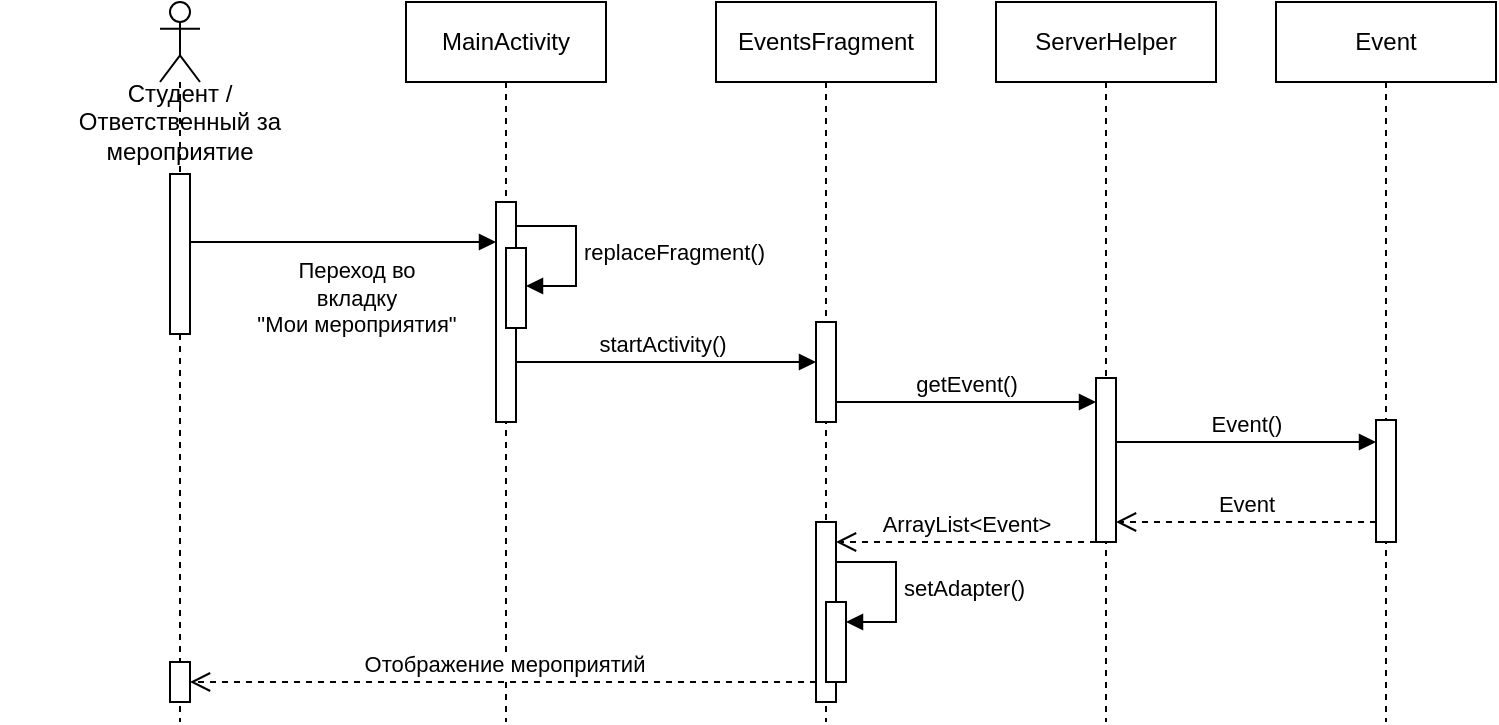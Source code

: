 <mxfile version="21.3.3" type="device" pages="3">
  <diagram id="w9VV9k05O4SM8uvDd46w" name="Страница 2">
    <mxGraphModel dx="1434" dy="783" grid="1" gridSize="10" guides="1" tooltips="1" connect="1" arrows="1" fold="1" page="1" pageScale="1" pageWidth="827" pageHeight="1169" math="0" shadow="0">
      <root>
        <mxCell id="0" />
        <mxCell id="1" parent="0" />
        <mxCell id="xIEZkkpjUl3CvWUzZ9zc-8" value="MainActivity" style="shape=umlLifeline;perimeter=lifelinePerimeter;whiteSpace=wrap;html=1;container=1;dropTarget=0;collapsible=0;recursiveResize=0;outlineConnect=0;portConstraint=eastwest;newEdgeStyle={&quot;edgeStyle&quot;:&quot;elbowEdgeStyle&quot;,&quot;elbow&quot;:&quot;vertical&quot;,&quot;curved&quot;:0,&quot;rounded&quot;:0};" vertex="1" parent="1">
          <mxGeometry x="205" width="100" height="360" as="geometry" />
        </mxCell>
        <mxCell id="xIEZkkpjUl3CvWUzZ9zc-13" value="" style="html=1;points=[];perimeter=orthogonalPerimeter;outlineConnect=0;targetShapes=umlLifeline;portConstraint=eastwest;newEdgeStyle={&quot;edgeStyle&quot;:&quot;elbowEdgeStyle&quot;,&quot;elbow&quot;:&quot;vertical&quot;,&quot;curved&quot;:0,&quot;rounded&quot;:0};" vertex="1" parent="xIEZkkpjUl3CvWUzZ9zc-8">
          <mxGeometry x="45" y="100" width="10" height="110" as="geometry" />
        </mxCell>
        <mxCell id="xIEZkkpjUl3CvWUzZ9zc-18" value="" style="html=1;points=[];perimeter=orthogonalPerimeter;outlineConnect=0;targetShapes=umlLifeline;portConstraint=eastwest;newEdgeStyle={&quot;edgeStyle&quot;:&quot;elbowEdgeStyle&quot;,&quot;elbow&quot;:&quot;vertical&quot;,&quot;curved&quot;:0,&quot;rounded&quot;:0};" vertex="1" parent="xIEZkkpjUl3CvWUzZ9zc-8">
          <mxGeometry x="50" y="123" width="10" height="40" as="geometry" />
        </mxCell>
        <mxCell id="xIEZkkpjUl3CvWUzZ9zc-19" value="replaceFragment()" style="html=1;align=left;spacingLeft=2;endArrow=block;rounded=0;edgeStyle=orthogonalEdgeStyle;curved=0;rounded=0;" edge="1" parent="xIEZkkpjUl3CvWUzZ9zc-8">
          <mxGeometry relative="1" as="geometry">
            <mxPoint x="55" y="112" as="sourcePoint" />
            <Array as="points">
              <mxPoint x="85" y="142" />
            </Array>
            <mxPoint x="60" y="142" as="targetPoint" />
          </mxGeometry>
        </mxCell>
        <mxCell id="xIEZkkpjUl3CvWUzZ9zc-9" value="" style="shape=umlLifeline;perimeter=lifelinePerimeter;whiteSpace=wrap;html=1;container=1;dropTarget=0;collapsible=0;recursiveResize=0;outlineConnect=0;portConstraint=eastwest;newEdgeStyle={&quot;edgeStyle&quot;:&quot;elbowEdgeStyle&quot;,&quot;elbow&quot;:&quot;vertical&quot;,&quot;curved&quot;:0,&quot;rounded&quot;:0};participant=umlActor;" vertex="1" parent="1">
          <mxGeometry x="82" width="20" height="360" as="geometry" />
        </mxCell>
        <mxCell id="xIEZkkpjUl3CvWUzZ9zc-10" value="" style="html=1;points=[];perimeter=orthogonalPerimeter;outlineConnect=0;targetShapes=umlLifeline;portConstraint=eastwest;newEdgeStyle={&quot;edgeStyle&quot;:&quot;elbowEdgeStyle&quot;,&quot;elbow&quot;:&quot;vertical&quot;,&quot;curved&quot;:0,&quot;rounded&quot;:0};" vertex="1" parent="xIEZkkpjUl3CvWUzZ9zc-9">
          <mxGeometry x="5" y="86" width="10" height="80" as="geometry" />
        </mxCell>
        <mxCell id="xIEZkkpjUl3CvWUzZ9zc-11" value="Студент /&lt;br&gt;Ответственный за мероприятие" style="text;html=1;strokeColor=none;fillColor=none;align=center;verticalAlign=middle;whiteSpace=wrap;rounded=0;" vertex="1" parent="1">
          <mxGeometry x="2" y="50" width="180" height="20" as="geometry" />
        </mxCell>
        <mxCell id="xIEZkkpjUl3CvWUzZ9zc-12" value="Переход во&lt;br&gt;вкладку&lt;br&gt;&quot;Мои мероприятия&quot;" style="html=1;verticalAlign=bottom;endArrow=block;edgeStyle=elbowEdgeStyle;elbow=vertical;curved=0;rounded=0;" edge="1" parent="1" source="xIEZkkpjUl3CvWUzZ9zc-10" target="xIEZkkpjUl3CvWUzZ9zc-13">
          <mxGeometry x="0.085" y="-50" width="80" relative="1" as="geometry">
            <mxPoint x="100" y="120" as="sourcePoint" />
            <mxPoint x="190" y="120" as="targetPoint" />
            <Array as="points">
              <mxPoint x="100" y="120" />
            </Array>
            <mxPoint as="offset" />
          </mxGeometry>
        </mxCell>
        <mxCell id="xIEZkkpjUl3CvWUzZ9zc-14" value="EventsFragment" style="shape=umlLifeline;perimeter=lifelinePerimeter;whiteSpace=wrap;html=1;container=1;dropTarget=0;collapsible=0;recursiveResize=0;outlineConnect=0;portConstraint=eastwest;newEdgeStyle={&quot;edgeStyle&quot;:&quot;elbowEdgeStyle&quot;,&quot;elbow&quot;:&quot;vertical&quot;,&quot;curved&quot;:0,&quot;rounded&quot;:0};" vertex="1" parent="1">
          <mxGeometry x="360" width="110" height="360" as="geometry" />
        </mxCell>
        <mxCell id="xIEZkkpjUl3CvWUzZ9zc-15" value="" style="html=1;points=[];perimeter=orthogonalPerimeter;outlineConnect=0;targetShapes=umlLifeline;portConstraint=eastwest;newEdgeStyle={&quot;edgeStyle&quot;:&quot;elbowEdgeStyle&quot;,&quot;elbow&quot;:&quot;vertical&quot;,&quot;curved&quot;:0,&quot;rounded&quot;:0};" vertex="1" parent="xIEZkkpjUl3CvWUzZ9zc-14">
          <mxGeometry x="50" y="160" width="10" height="50" as="geometry" />
        </mxCell>
        <mxCell id="xIEZkkpjUl3CvWUzZ9zc-27" value="" style="html=1;points=[];perimeter=orthogonalPerimeter;outlineConnect=0;targetShapes=umlLifeline;portConstraint=eastwest;newEdgeStyle={&quot;edgeStyle&quot;:&quot;elbowEdgeStyle&quot;,&quot;elbow&quot;:&quot;vertical&quot;,&quot;curved&quot;:0,&quot;rounded&quot;:0};" vertex="1" parent="xIEZkkpjUl3CvWUzZ9zc-14">
          <mxGeometry x="50" y="260" width="10" height="90" as="geometry" />
        </mxCell>
        <mxCell id="xIEZkkpjUl3CvWUzZ9zc-28" value="" style="html=1;points=[];perimeter=orthogonalPerimeter;outlineConnect=0;targetShapes=umlLifeline;portConstraint=eastwest;newEdgeStyle={&quot;edgeStyle&quot;:&quot;elbowEdgeStyle&quot;,&quot;elbow&quot;:&quot;vertical&quot;,&quot;curved&quot;:0,&quot;rounded&quot;:0};" vertex="1" parent="xIEZkkpjUl3CvWUzZ9zc-14">
          <mxGeometry x="55" y="300" width="10" height="40" as="geometry" />
        </mxCell>
        <mxCell id="xIEZkkpjUl3CvWUzZ9zc-29" value="setAdapter()" style="html=1;align=left;spacingLeft=2;endArrow=block;rounded=0;edgeStyle=orthogonalEdgeStyle;curved=0;rounded=0;" edge="1" target="xIEZkkpjUl3CvWUzZ9zc-28" parent="xIEZkkpjUl3CvWUzZ9zc-14">
          <mxGeometry relative="1" as="geometry">
            <mxPoint x="60" y="280" as="sourcePoint" />
            <Array as="points">
              <mxPoint x="90" y="310" />
            </Array>
          </mxGeometry>
        </mxCell>
        <mxCell id="xIEZkkpjUl3CvWUzZ9zc-17" value="startActivity()" style="html=1;verticalAlign=bottom;endArrow=block;edgeStyle=elbowEdgeStyle;elbow=vertical;curved=0;rounded=0;" edge="1" parent="1" source="xIEZkkpjUl3CvWUzZ9zc-13" target="xIEZkkpjUl3CvWUzZ9zc-15">
          <mxGeometry x="-0.035" width="80" relative="1" as="geometry">
            <mxPoint x="260" y="130" as="sourcePoint" />
            <mxPoint x="400" y="130" as="targetPoint" />
            <Array as="points">
              <mxPoint x="360" y="180" />
              <mxPoint x="350" y="200" />
            </Array>
            <mxPoint as="offset" />
          </mxGeometry>
        </mxCell>
        <mxCell id="xIEZkkpjUl3CvWUzZ9zc-20" value="ServerHelper" style="shape=umlLifeline;perimeter=lifelinePerimeter;whiteSpace=wrap;html=1;container=1;dropTarget=0;collapsible=0;recursiveResize=0;outlineConnect=0;portConstraint=eastwest;newEdgeStyle={&quot;edgeStyle&quot;:&quot;elbowEdgeStyle&quot;,&quot;elbow&quot;:&quot;vertical&quot;,&quot;curved&quot;:0,&quot;rounded&quot;:0};" vertex="1" parent="1">
          <mxGeometry x="500" width="110" height="360" as="geometry" />
        </mxCell>
        <mxCell id="xIEZkkpjUl3CvWUzZ9zc-21" value="" style="html=1;points=[];perimeter=orthogonalPerimeter;outlineConnect=0;targetShapes=umlLifeline;portConstraint=eastwest;newEdgeStyle={&quot;edgeStyle&quot;:&quot;elbowEdgeStyle&quot;,&quot;elbow&quot;:&quot;vertical&quot;,&quot;curved&quot;:0,&quot;rounded&quot;:0};" vertex="1" parent="xIEZkkpjUl3CvWUzZ9zc-20">
          <mxGeometry x="50" y="188" width="10" height="82" as="geometry" />
        </mxCell>
        <mxCell id="xIEZkkpjUl3CvWUzZ9zc-22" value="getEvent()" style="html=1;verticalAlign=bottom;endArrow=block;edgeStyle=elbowEdgeStyle;elbow=vertical;curved=0;rounded=0;" edge="1" parent="1">
          <mxGeometry width="80" relative="1" as="geometry">
            <mxPoint x="420" y="200" as="sourcePoint" />
            <mxPoint x="550" y="200" as="targetPoint" />
            <mxPoint as="offset" />
          </mxGeometry>
        </mxCell>
        <mxCell id="xIEZkkpjUl3CvWUzZ9zc-23" value="Event" style="shape=umlLifeline;perimeter=lifelinePerimeter;whiteSpace=wrap;html=1;container=1;dropTarget=0;collapsible=0;recursiveResize=0;outlineConnect=0;portConstraint=eastwest;newEdgeStyle={&quot;edgeStyle&quot;:&quot;elbowEdgeStyle&quot;,&quot;elbow&quot;:&quot;vertical&quot;,&quot;curved&quot;:0,&quot;rounded&quot;:0};" vertex="1" parent="1">
          <mxGeometry x="640" width="110" height="360" as="geometry" />
        </mxCell>
        <mxCell id="xIEZkkpjUl3CvWUzZ9zc-24" value="" style="html=1;points=[];perimeter=orthogonalPerimeter;outlineConnect=0;targetShapes=umlLifeline;portConstraint=eastwest;newEdgeStyle={&quot;edgeStyle&quot;:&quot;elbowEdgeStyle&quot;,&quot;elbow&quot;:&quot;vertical&quot;,&quot;curved&quot;:0,&quot;rounded&quot;:0};" vertex="1" parent="xIEZkkpjUl3CvWUzZ9zc-23">
          <mxGeometry x="50" y="209" width="10" height="61" as="geometry" />
        </mxCell>
        <mxCell id="xIEZkkpjUl3CvWUzZ9zc-25" value="Event()" style="html=1;verticalAlign=bottom;endArrow=block;edgeStyle=elbowEdgeStyle;elbow=vertical;curved=0;rounded=0;" edge="1" parent="1">
          <mxGeometry width="80" relative="1" as="geometry">
            <mxPoint x="560" y="220" as="sourcePoint" />
            <mxPoint x="690" y="220" as="targetPoint" />
          </mxGeometry>
        </mxCell>
        <mxCell id="xIEZkkpjUl3CvWUzZ9zc-26" value="Event" style="html=1;verticalAlign=bottom;endArrow=open;dashed=1;endSize=8;edgeStyle=elbowEdgeStyle;elbow=vertical;curved=0;rounded=0;" edge="1" parent="1">
          <mxGeometry relative="1" as="geometry">
            <mxPoint x="690" y="260" as="sourcePoint" />
            <mxPoint x="560" y="260" as="targetPoint" />
          </mxGeometry>
        </mxCell>
        <mxCell id="xIEZkkpjUl3CvWUzZ9zc-30" value="ArrayList&amp;lt;Event&amp;gt;" style="html=1;verticalAlign=bottom;endArrow=open;dashed=1;endSize=8;edgeStyle=elbowEdgeStyle;elbow=vertical;curved=0;rounded=0;" edge="1" parent="1" target="xIEZkkpjUl3CvWUzZ9zc-27">
          <mxGeometry relative="1" as="geometry">
            <mxPoint x="550" y="270" as="sourcePoint" />
            <mxPoint x="470" y="270" as="targetPoint" />
          </mxGeometry>
        </mxCell>
        <mxCell id="xIEZkkpjUl3CvWUzZ9zc-31" value="Отображение мероприятий" style="html=1;verticalAlign=bottom;endArrow=open;dashed=1;endSize=8;edgeStyle=elbowEdgeStyle;elbow=vertical;curved=0;rounded=0;" edge="1" parent="1" target="FKl47vXZ6xmg-5Cv92Uh-1">
          <mxGeometry relative="1" as="geometry">
            <mxPoint x="410" y="340" as="sourcePoint" />
            <mxPoint x="330" y="340" as="targetPoint" />
          </mxGeometry>
        </mxCell>
        <mxCell id="FKl47vXZ6xmg-5Cv92Uh-1" value="" style="html=1;points=[];perimeter=orthogonalPerimeter;outlineConnect=0;targetShapes=umlLifeline;portConstraint=eastwest;newEdgeStyle={&quot;edgeStyle&quot;:&quot;elbowEdgeStyle&quot;,&quot;elbow&quot;:&quot;vertical&quot;,&quot;curved&quot;:0,&quot;rounded&quot;:0};" vertex="1" parent="1">
          <mxGeometry x="87" y="330" width="10" height="20" as="geometry" />
        </mxCell>
      </root>
    </mxGraphModel>
  </diagram>
  <diagram id="AFsiovVuGtCbUPmL0gBQ" name="Страница 3">
    <mxGraphModel dx="1195" dy="653" grid="1" gridSize="10" guides="1" tooltips="1" connect="1" arrows="1" fold="1" page="1" pageScale="1" pageWidth="827" pageHeight="1169" math="0" shadow="0">
      <root>
        <mxCell id="0" />
        <mxCell id="1" parent="0" />
        <mxCell id="iKVXUZ8S4XAQ7XiQrZDc-2" value="Выбор мероприятия" style="html=1;verticalAlign=bottom;endArrow=block;edgeStyle=elbowEdgeStyle;elbow=vertical;curved=0;rounded=0;" edge="1" parent="1" target="QW6PN2CW0WBKj5Q1I79f-2">
          <mxGeometry width="80" relative="1" as="geometry">
            <mxPoint x="100" y="120" as="sourcePoint" />
            <mxPoint x="182" y="120" as="targetPoint" />
            <Array as="points">
              <mxPoint x="90" y="120" />
            </Array>
          </mxGeometry>
        </mxCell>
        <mxCell id="QW6PN2CW0WBKj5Q1I79f-1" value="EventsFragment" style="shape=umlLifeline;perimeter=lifelinePerimeter;whiteSpace=wrap;html=1;container=1;dropTarget=0;collapsible=0;recursiveResize=0;outlineConnect=0;portConstraint=eastwest;newEdgeStyle={&quot;edgeStyle&quot;:&quot;elbowEdgeStyle&quot;,&quot;elbow&quot;:&quot;vertical&quot;,&quot;curved&quot;:0,&quot;rounded&quot;:0};" vertex="1" parent="1">
          <mxGeometry x="205" width="100" height="440" as="geometry" />
        </mxCell>
        <mxCell id="QW6PN2CW0WBKj5Q1I79f-2" value="" style="html=1;points=[];perimeter=orthogonalPerimeter;outlineConnect=0;targetShapes=umlLifeline;portConstraint=eastwest;newEdgeStyle={&quot;edgeStyle&quot;:&quot;elbowEdgeStyle&quot;,&quot;elbow&quot;:&quot;vertical&quot;,&quot;curved&quot;:0,&quot;rounded&quot;:0};" vertex="1" parent="QW6PN2CW0WBKj5Q1I79f-1">
          <mxGeometry x="45" y="100" width="10" height="50" as="geometry" />
        </mxCell>
        <mxCell id="QW6PN2CW0WBKj5Q1I79f-5" value="" style="shape=umlLifeline;perimeter=lifelinePerimeter;whiteSpace=wrap;html=1;container=1;dropTarget=0;collapsible=0;recursiveResize=0;outlineConnect=0;portConstraint=eastwest;newEdgeStyle={&quot;edgeStyle&quot;:&quot;elbowEdgeStyle&quot;,&quot;elbow&quot;:&quot;vertical&quot;,&quot;curved&quot;:0,&quot;rounded&quot;:0};participant=umlActor;" vertex="1" parent="1">
          <mxGeometry x="82" width="20" height="440" as="geometry" />
        </mxCell>
        <mxCell id="QW6PN2CW0WBKj5Q1I79f-6" value="" style="html=1;points=[];perimeter=orthogonalPerimeter;outlineConnect=0;targetShapes=umlLifeline;portConstraint=eastwest;newEdgeStyle={&quot;edgeStyle&quot;:&quot;elbowEdgeStyle&quot;,&quot;elbow&quot;:&quot;vertical&quot;,&quot;curved&quot;:0,&quot;rounded&quot;:0};" vertex="1" parent="QW6PN2CW0WBKj5Q1I79f-5">
          <mxGeometry x="5" y="86" width="10" height="80" as="geometry" />
        </mxCell>
        <mxCell id="QW6PN2CW0WBKj5Q1I79f-7" value="Студент" style="text;html=1;strokeColor=none;fillColor=none;align=center;verticalAlign=middle;whiteSpace=wrap;rounded=0;" vertex="1" parent="1">
          <mxGeometry x="2" y="50" width="180" height="20" as="geometry" />
        </mxCell>
        <mxCell id="QW6PN2CW0WBKj5Q1I79f-8" value="EventActivity" style="shape=umlLifeline;perimeter=lifelinePerimeter;whiteSpace=wrap;html=1;container=1;dropTarget=0;collapsible=0;recursiveResize=0;outlineConnect=0;portConstraint=eastwest;newEdgeStyle={&quot;edgeStyle&quot;:&quot;elbowEdgeStyle&quot;,&quot;elbow&quot;:&quot;vertical&quot;,&quot;curved&quot;:0,&quot;rounded&quot;:0};" vertex="1" parent="1">
          <mxGeometry x="360" width="110" height="440" as="geometry" />
        </mxCell>
        <mxCell id="QW6PN2CW0WBKj5Q1I79f-9" value="" style="html=1;points=[];perimeter=orthogonalPerimeter;outlineConnect=0;targetShapes=umlLifeline;portConstraint=eastwest;newEdgeStyle={&quot;edgeStyle&quot;:&quot;elbowEdgeStyle&quot;,&quot;elbow&quot;:&quot;vertical&quot;,&quot;curved&quot;:0,&quot;rounded&quot;:0};" vertex="1" parent="QW6PN2CW0WBKj5Q1I79f-8">
          <mxGeometry x="50" y="120" width="10" height="50" as="geometry" />
        </mxCell>
        <mxCell id="5vUXlVllRLdKYAuAef-E-2" value="" style="html=1;points=[];perimeter=orthogonalPerimeter;outlineConnect=0;targetShapes=umlLifeline;portConstraint=eastwest;newEdgeStyle={&quot;edgeStyle&quot;:&quot;elbowEdgeStyle&quot;,&quot;elbow&quot;:&quot;vertical&quot;,&quot;curved&quot;:0,&quot;rounded&quot;:0};" vertex="1" parent="QW6PN2CW0WBKj5Q1I79f-8">
          <mxGeometry x="50" y="330" width="10" height="70" as="geometry" />
        </mxCell>
        <mxCell id="QW6PN2CW0WBKj5Q1I79f-13" value="ServerHelper" style="shape=umlLifeline;perimeter=lifelinePerimeter;whiteSpace=wrap;html=1;container=1;dropTarget=0;collapsible=0;recursiveResize=0;outlineConnect=0;portConstraint=eastwest;newEdgeStyle={&quot;edgeStyle&quot;:&quot;elbowEdgeStyle&quot;,&quot;elbow&quot;:&quot;vertical&quot;,&quot;curved&quot;:0,&quot;rounded&quot;:0};" vertex="1" parent="1">
          <mxGeometry x="500" width="110" height="440" as="geometry" />
        </mxCell>
        <mxCell id="QW6PN2CW0WBKj5Q1I79f-14" value="" style="html=1;points=[];perimeter=orthogonalPerimeter;outlineConnect=0;targetShapes=umlLifeline;portConstraint=eastwest;newEdgeStyle={&quot;edgeStyle&quot;:&quot;elbowEdgeStyle&quot;,&quot;elbow&quot;:&quot;vertical&quot;,&quot;curved&quot;:0,&quot;rounded&quot;:0};" vertex="1" parent="QW6PN2CW0WBKj5Q1I79f-13">
          <mxGeometry x="50" y="143" width="10" height="37" as="geometry" />
        </mxCell>
        <mxCell id="fNEhSS18g99auR-ih_F9-2" value="" style="html=1;points=[];perimeter=orthogonalPerimeter;outlineConnect=0;targetShapes=umlLifeline;portConstraint=eastwest;newEdgeStyle={&quot;edgeStyle&quot;:&quot;elbowEdgeStyle&quot;,&quot;elbow&quot;:&quot;vertical&quot;,&quot;curved&quot;:0,&quot;rounded&quot;:0};" vertex="1" parent="QW6PN2CW0WBKj5Q1I79f-13">
          <mxGeometry x="50" y="200" width="10" height="37" as="geometry" />
        </mxCell>
        <mxCell id="QW6PN2CW0WBKj5Q1I79f-15" value="MyEvent" style="shape=umlLifeline;perimeter=lifelinePerimeter;whiteSpace=wrap;html=1;container=1;dropTarget=0;collapsible=0;recursiveResize=0;outlineConnect=0;portConstraint=eastwest;newEdgeStyle={&quot;edgeStyle&quot;:&quot;elbowEdgeStyle&quot;,&quot;elbow&quot;:&quot;vertical&quot;,&quot;curved&quot;:0,&quot;rounded&quot;:0};" vertex="1" parent="1">
          <mxGeometry x="640" width="110" height="440" as="geometry" />
        </mxCell>
        <mxCell id="QW6PN2CW0WBKj5Q1I79f-16" value="" style="html=1;points=[];perimeter=orthogonalPerimeter;outlineConnect=0;targetShapes=umlLifeline;portConstraint=eastwest;newEdgeStyle={&quot;edgeStyle&quot;:&quot;elbowEdgeStyle&quot;,&quot;elbow&quot;:&quot;vertical&quot;,&quot;curved&quot;:0,&quot;rounded&quot;:0};" vertex="1" parent="QW6PN2CW0WBKj5Q1I79f-15">
          <mxGeometry x="50" y="162" width="10" height="61" as="geometry" />
        </mxCell>
        <mxCell id="NcYGzKrfO2AgDN8FQ53x-1" value="startActivity()" style="html=1;verticalAlign=bottom;endArrow=block;edgeStyle=elbowEdgeStyle;elbow=vertical;curved=0;rounded=0;" edge="1" parent="1">
          <mxGeometry width="80" relative="1" as="geometry">
            <mxPoint x="270" y="140" as="sourcePoint" />
            <mxPoint x="410" y="140" as="targetPoint" />
            <Array as="points">
              <mxPoint x="260" y="140" />
            </Array>
          </mxGeometry>
        </mxCell>
        <mxCell id="NcYGzKrfO2AgDN8FQ53x-2" value="getEvent()" style="html=1;verticalAlign=bottom;endArrow=block;edgeStyle=elbowEdgeStyle;elbow=vertical;curved=0;rounded=0;" edge="1" parent="1" target="QW6PN2CW0WBKj5Q1I79f-14">
          <mxGeometry width="80" relative="1" as="geometry">
            <mxPoint x="420" y="150" as="sourcePoint" />
            <mxPoint x="500" y="150" as="targetPoint" />
          </mxGeometry>
        </mxCell>
        <mxCell id="OFt4im7wb_RddsKpzsbT-1" value="Event()" style="html=1;verticalAlign=bottom;endArrow=block;edgeStyle=elbowEdgeStyle;elbow=vertical;curved=0;rounded=0;" edge="1" parent="1">
          <mxGeometry width="80" relative="1" as="geometry">
            <mxPoint x="560" y="170" as="sourcePoint" />
            <mxPoint x="690" y="170" as="targetPoint" />
          </mxGeometry>
        </mxCell>
        <mxCell id="fNEhSS18g99auR-ih_F9-1" value="Event" style="html=1;verticalAlign=bottom;endArrow=open;dashed=1;endSize=8;edgeStyle=elbowEdgeStyle;elbow=vertical;curved=0;rounded=0;" edge="1" parent="1">
          <mxGeometry relative="1" as="geometry">
            <mxPoint x="690" y="210" as="sourcePoint" />
            <mxPoint x="560" y="210" as="targetPoint" />
          </mxGeometry>
        </mxCell>
        <mxCell id="54kWFatct33kXLKdkpYe-2" value="ArrayList&amp;lt;Event&amp;gt;" style="html=1;verticalAlign=bottom;endArrow=open;dashed=1;endSize=8;edgeStyle=elbowEdgeStyle;elbow=vertical;curved=0;rounded=0;" edge="1" parent="1">
          <mxGeometry relative="1" as="geometry">
            <mxPoint x="550" y="225" as="sourcePoint" />
            <mxPoint x="420" y="225" as="targetPoint" />
          </mxGeometry>
        </mxCell>
        <mxCell id="enMk9DWVJbo2UcqCdfSC-1" value="" style="html=1;points=[];perimeter=orthogonalPerimeter;outlineConnect=0;targetShapes=umlLifeline;portConstraint=eastwest;newEdgeStyle={&quot;edgeStyle&quot;:&quot;elbowEdgeStyle&quot;,&quot;elbow&quot;:&quot;vertical&quot;,&quot;curved&quot;:0,&quot;rounded&quot;:0};" vertex="1" parent="1">
          <mxGeometry x="410" y="218" width="10" height="92" as="geometry" />
        </mxCell>
        <mxCell id="54kWFatct33kXLKdkpYe-1" value="setContent()" style="html=1;align=left;spacingLeft=2;endArrow=block;rounded=0;edgeStyle=orthogonalEdgeStyle;curved=0;rounded=0;" edge="1" parent="1">
          <mxGeometry relative="1" as="geometry">
            <mxPoint x="420" y="235" as="sourcePoint" />
            <Array as="points">
              <mxPoint x="450" y="265" />
            </Array>
            <mxPoint x="425" y="265" as="targetPoint" />
          </mxGeometry>
        </mxCell>
        <mxCell id="K6LuzZzcL8EKveH3kgP3-1" value="" style="html=1;points=[];perimeter=orthogonalPerimeter;outlineConnect=0;targetShapes=umlLifeline;portConstraint=eastwest;newEdgeStyle={&quot;edgeStyle&quot;:&quot;elbowEdgeStyle&quot;,&quot;elbow&quot;:&quot;vertical&quot;,&quot;curved&quot;:0,&quot;rounded&quot;:0};" vertex="1" parent="1">
          <mxGeometry x="415" y="256" width="10" height="40" as="geometry" />
        </mxCell>
        <mxCell id="pD9J0dZ4VmjLgeRvpIna-1" value="Отображение информации о мероприятии" style="html=1;verticalAlign=bottom;endArrow=open;dashed=1;endSize=8;edgeStyle=elbowEdgeStyle;elbow=vertical;curved=0;rounded=0;" edge="1" parent="1">
          <mxGeometry relative="1" as="geometry">
            <mxPoint x="410" y="302" as="sourcePoint" />
            <mxPoint x="97" y="302" as="targetPoint" />
          </mxGeometry>
        </mxCell>
        <mxCell id="jkCCO_yDyvuDiSNhlYV5-1" value="" style="html=1;points=[];perimeter=orthogonalPerimeter;outlineConnect=0;targetShapes=umlLifeline;portConstraint=eastwest;newEdgeStyle={&quot;edgeStyle&quot;:&quot;elbowEdgeStyle&quot;,&quot;elbow&quot;:&quot;vertical&quot;,&quot;curved&quot;:0,&quot;rounded&quot;:0};" vertex="1" parent="1">
          <mxGeometry x="87" y="295" width="10" height="45" as="geometry" />
        </mxCell>
        <mxCell id="5vUXlVllRLdKYAuAef-E-1" value="Регистрация на мероприятие" style="html=1;verticalAlign=bottom;endArrow=block;edgeStyle=elbowEdgeStyle;elbow=vertical;curved=0;rounded=0;" edge="1" parent="1" target="5vUXlVllRLdKYAuAef-E-2">
          <mxGeometry width="80" relative="1" as="geometry">
            <mxPoint x="107" y="339.17" as="sourcePoint" />
            <mxPoint x="257" y="339.17" as="targetPoint" />
            <Array as="points">
              <mxPoint x="97" y="339.17" />
            </Array>
          </mxGeometry>
        </mxCell>
        <mxCell id="5vUXlVllRLdKYAuAef-E-3" value="regForEvent()" style="html=1;verticalAlign=bottom;endArrow=block;edgeStyle=elbowEdgeStyle;elbow=vertical;curved=0;rounded=0;" edge="1" parent="1">
          <mxGeometry width="80" relative="1" as="geometry">
            <mxPoint x="420" y="350" as="sourcePoint" />
            <mxPoint x="550" y="350" as="targetPoint" />
          </mxGeometry>
        </mxCell>
        <mxCell id="5vUXlVllRLdKYAuAef-E-4" value="" style="html=1;points=[];perimeter=orthogonalPerimeter;outlineConnect=0;targetShapes=umlLifeline;portConstraint=eastwest;newEdgeStyle={&quot;edgeStyle&quot;:&quot;elbowEdgeStyle&quot;,&quot;elbow&quot;:&quot;vertical&quot;,&quot;curved&quot;:0,&quot;rounded&quot;:0};" vertex="1" parent="1">
          <mxGeometry x="550" y="343" width="10" height="37" as="geometry" />
        </mxCell>
        <mxCell id="5vUXlVllRLdKYAuAef-E-5" value="return()" style="html=1;verticalAlign=bottom;endArrow=open;dashed=1;endSize=8;edgeStyle=elbowEdgeStyle;elbow=vertical;curved=0;rounded=0;" edge="1" parent="1">
          <mxGeometry relative="1" as="geometry">
            <mxPoint x="550" y="380" as="sourcePoint" />
            <mxPoint x="420" y="380" as="targetPoint" />
          </mxGeometry>
        </mxCell>
        <mxCell id="5vUXlVllRLdKYAuAef-E-6" value="Отображение информации о статусе регистрации" style="html=1;verticalAlign=bottom;endArrow=open;dashed=1;endSize=8;edgeStyle=elbowEdgeStyle;elbow=vertical;curved=0;rounded=0;" edge="1" parent="1" target="5vUXlVllRLdKYAuAef-E-7">
          <mxGeometry relative="1" as="geometry">
            <mxPoint x="410" y="390" as="sourcePoint" />
            <mxPoint x="85" y="390" as="targetPoint" />
          </mxGeometry>
        </mxCell>
        <mxCell id="5vUXlVllRLdKYAuAef-E-7" value="" style="html=1;points=[];perimeter=orthogonalPerimeter;outlineConnect=0;targetShapes=umlLifeline;portConstraint=eastwest;newEdgeStyle={&quot;edgeStyle&quot;:&quot;elbowEdgeStyle&quot;,&quot;elbow&quot;:&quot;vertical&quot;,&quot;curved&quot;:0,&quot;rounded&quot;:0};" vertex="1" parent="1">
          <mxGeometry x="87" y="380" width="10" height="20" as="geometry" />
        </mxCell>
      </root>
    </mxGraphModel>
  </diagram>
  <diagram id="v6z_jMGeWlXktp2aCTPx" name="Страница 4">
    <mxGraphModel dx="1434" dy="783" grid="1" gridSize="10" guides="1" tooltips="1" connect="1" arrows="1" fold="1" page="1" pageScale="1" pageWidth="827" pageHeight="1169" math="0" shadow="0">
      <root>
        <mxCell id="0" />
        <mxCell id="1" parent="0" />
        <mxCell id="B-NQiHE6YNW6qW6BM8sB-52" value="checkUser()" style="html=1;verticalAlign=bottom;endArrow=block;edgeStyle=elbowEdgeStyle;elbow=vertical;curved=0;rounded=0;" edge="1" parent="1">
          <mxGeometry width="80" relative="1" as="geometry">
            <mxPoint x="242" y="250" as="sourcePoint" />
            <mxPoint x="535" y="250" as="targetPoint" />
          </mxGeometry>
        </mxCell>
        <mxCell id="B-NQiHE6YNW6qW6BM8sB-37" value="Выбор мероприятия" style="html=1;verticalAlign=bottom;endArrow=block;edgeStyle=elbowEdgeStyle;elbow=vertical;curved=0;rounded=0;" edge="1" parent="1" target="B-NQiHE6YNW6qW6BM8sB-39">
          <mxGeometry width="80" relative="1" as="geometry">
            <mxPoint x="82" y="140" as="sourcePoint" />
            <mxPoint x="164" y="140" as="targetPoint" />
            <Array as="points">
              <mxPoint x="72" y="140" />
            </Array>
          </mxGeometry>
        </mxCell>
        <mxCell id="B-NQiHE6YNW6qW6BM8sB-38" value="ScannerActivity&amp;nbsp;" style="shape=umlLifeline;perimeter=lifelinePerimeter;whiteSpace=wrap;html=1;container=1;dropTarget=0;collapsible=0;recursiveResize=0;outlineConnect=0;portConstraint=eastwest;newEdgeStyle={&quot;edgeStyle&quot;:&quot;elbowEdgeStyle&quot;,&quot;elbow&quot;:&quot;vertical&quot;,&quot;curved&quot;:0,&quot;rounded&quot;:0};" vertex="1" parent="1">
          <mxGeometry x="187" y="20" width="100" height="420" as="geometry" />
        </mxCell>
        <mxCell id="B-NQiHE6YNW6qW6BM8sB-39" value="" style="html=1;points=[];perimeter=orthogonalPerimeter;outlineConnect=0;targetShapes=umlLifeline;portConstraint=eastwest;newEdgeStyle={&quot;edgeStyle&quot;:&quot;elbowEdgeStyle&quot;,&quot;elbow&quot;:&quot;vertical&quot;,&quot;curved&quot;:0,&quot;rounded&quot;:0};" vertex="1" parent="B-NQiHE6YNW6qW6BM8sB-38">
          <mxGeometry x="45" y="100" width="10" height="90" as="geometry" />
        </mxCell>
        <mxCell id="B-NQiHE6YNW6qW6BM8sB-40" value="startScanning()" style="html=1;align=left;spacingLeft=2;endArrow=block;rounded=0;edgeStyle=orthogonalEdgeStyle;curved=0;rounded=0;" edge="1" parent="B-NQiHE6YNW6qW6BM8sB-38" source="B-NQiHE6YNW6qW6BM8sB-39">
          <mxGeometry relative="1" as="geometry">
            <mxPoint x="60" y="114.5" as="sourcePoint" />
            <Array as="points">
              <mxPoint x="75" y="125" />
              <mxPoint x="75" y="145" />
            </Array>
            <mxPoint x="65" y="144.5" as="targetPoint" />
          </mxGeometry>
        </mxCell>
        <mxCell id="B-NQiHE6YNW6qW6BM8sB-41" value="" style="html=1;points=[];perimeter=orthogonalPerimeter;outlineConnect=0;targetShapes=umlLifeline;portConstraint=eastwest;newEdgeStyle={&quot;edgeStyle&quot;:&quot;elbowEdgeStyle&quot;,&quot;elbow&quot;:&quot;vertical&quot;,&quot;curved&quot;:0,&quot;rounded&quot;:0};" vertex="1" parent="B-NQiHE6YNW6qW6BM8sB-38">
          <mxGeometry x="55" y="135.5" width="10" height="40" as="geometry" />
        </mxCell>
        <mxCell id="7y3e8vpAeBpQUKSCTDkk-6" value="" style="html=1;points=[];perimeter=orthogonalPerimeter;outlineConnect=0;targetShapes=umlLifeline;portConstraint=eastwest;newEdgeStyle={&quot;edgeStyle&quot;:&quot;elbowEdgeStyle&quot;,&quot;elbow&quot;:&quot;vertical&quot;,&quot;curved&quot;:0,&quot;rounded&quot;:0};" vertex="1" parent="B-NQiHE6YNW6qW6BM8sB-38">
          <mxGeometry x="45" y="280" width="10" height="31.5" as="geometry" />
        </mxCell>
        <mxCell id="B-NQiHE6YNW6qW6BM8sB-42" value="" style="shape=umlLifeline;perimeter=lifelinePerimeter;whiteSpace=wrap;html=1;container=1;dropTarget=0;collapsible=0;recursiveResize=0;outlineConnect=0;portConstraint=eastwest;newEdgeStyle={&quot;edgeStyle&quot;:&quot;elbowEdgeStyle&quot;,&quot;elbow&quot;:&quot;vertical&quot;,&quot;curved&quot;:0,&quot;rounded&quot;:0};participant=umlActor;" vertex="1" parent="1">
          <mxGeometry x="64" y="20" width="20" height="420" as="geometry" />
        </mxCell>
        <mxCell id="B-NQiHE6YNW6qW6BM8sB-43" value="" style="html=1;points=[];perimeter=orthogonalPerimeter;outlineConnect=0;targetShapes=umlLifeline;portConstraint=eastwest;newEdgeStyle={&quot;edgeStyle&quot;:&quot;elbowEdgeStyle&quot;,&quot;elbow&quot;:&quot;vertical&quot;,&quot;curved&quot;:0,&quot;rounded&quot;:0};" vertex="1" parent="B-NQiHE6YNW6qW6BM8sB-42">
          <mxGeometry x="5" y="86" width="10" height="64" as="geometry" />
        </mxCell>
        <mxCell id="B-NQiHE6YNW6qW6BM8sB-44" value="" style="html=1;points=[];perimeter=orthogonalPerimeter;outlineConnect=0;targetShapes=umlLifeline;portConstraint=eastwest;newEdgeStyle={&quot;edgeStyle&quot;:&quot;elbowEdgeStyle&quot;,&quot;elbow&quot;:&quot;vertical&quot;,&quot;curved&quot;:0,&quot;rounded&quot;:0};" vertex="1" parent="B-NQiHE6YNW6qW6BM8sB-42">
          <mxGeometry x="5" y="173" width="10" height="50" as="geometry" />
        </mxCell>
        <mxCell id="B-NQiHE6YNW6qW6BM8sB-45" value="ResultScannerActivity&amp;nbsp;" style="shape=umlLifeline;perimeter=lifelinePerimeter;whiteSpace=wrap;html=1;container=1;dropTarget=0;collapsible=0;recursiveResize=0;outlineConnect=0;portConstraint=eastwest;newEdgeStyle={&quot;edgeStyle&quot;:&quot;elbowEdgeStyle&quot;,&quot;elbow&quot;:&quot;vertical&quot;,&quot;curved&quot;:0,&quot;rounded&quot;:0};" vertex="1" parent="1">
          <mxGeometry x="342" y="20" width="120" height="420" as="geometry" />
        </mxCell>
        <mxCell id="UmhXFL8jG8191LqW-_M2-3" value="setPres()" style="html=1;align=left;spacingLeft=2;endArrow=block;rounded=0;edgeStyle=orthogonalEdgeStyle;curved=0;rounded=0;" edge="1" target="UmhXFL8jG8191LqW-_M2-2" parent="B-NQiHE6YNW6qW6BM8sB-45">
          <mxGeometry relative="1" as="geometry">
            <mxPoint x="65" y="312" as="sourcePoint" />
            <Array as="points">
              <mxPoint x="95" y="342" />
            </Array>
          </mxGeometry>
        </mxCell>
        <mxCell id="UmhXFL8jG8191LqW-_M2-2" value="" style="html=1;points=[];perimeter=orthogonalPerimeter;outlineConnect=0;targetShapes=umlLifeline;portConstraint=eastwest;newEdgeStyle={&quot;edgeStyle&quot;:&quot;elbowEdgeStyle&quot;,&quot;elbow&quot;:&quot;vertical&quot;,&quot;curved&quot;:0,&quot;rounded&quot;:0};" vertex="1" parent="B-NQiHE6YNW6qW6BM8sB-45">
          <mxGeometry x="60" y="332" width="10" height="40" as="geometry" />
        </mxCell>
        <mxCell id="B-NQiHE6YNW6qW6BM8sB-46" value="ServerHelper" style="shape=umlLifeline;perimeter=lifelinePerimeter;whiteSpace=wrap;html=1;container=1;dropTarget=0;collapsible=0;recursiveResize=0;outlineConnect=0;portConstraint=eastwest;newEdgeStyle={&quot;edgeStyle&quot;:&quot;elbowEdgeStyle&quot;,&quot;elbow&quot;:&quot;vertical&quot;,&quot;curved&quot;:0,&quot;rounded&quot;:0};" vertex="1" parent="1">
          <mxGeometry x="482" y="20" width="110" height="420" as="geometry" />
        </mxCell>
        <mxCell id="7y3e8vpAeBpQUKSCTDkk-4" value="" style="html=1;points=[];perimeter=orthogonalPerimeter;outlineConnect=0;targetShapes=umlLifeline;portConstraint=eastwest;newEdgeStyle={&quot;edgeStyle&quot;:&quot;elbowEdgeStyle&quot;,&quot;elbow&quot;:&quot;vertical&quot;,&quot;curved&quot;:0,&quot;rounded&quot;:0};" vertex="1" parent="B-NQiHE6YNW6qW6BM8sB-46">
          <mxGeometry x="50" y="223" width="10" height="67" as="geometry" />
        </mxCell>
        <mxCell id="B-NQiHE6YNW6qW6BM8sB-47" value="MyEvent" style="shape=umlLifeline;perimeter=lifelinePerimeter;whiteSpace=wrap;html=1;container=1;dropTarget=0;collapsible=0;recursiveResize=0;outlineConnect=0;portConstraint=eastwest;newEdgeStyle={&quot;edgeStyle&quot;:&quot;elbowEdgeStyle&quot;,&quot;elbow&quot;:&quot;vertical&quot;,&quot;curved&quot;:0,&quot;rounded&quot;:0};" vertex="1" parent="1">
          <mxGeometry x="622" y="20" width="110" height="420" as="geometry" />
        </mxCell>
        <mxCell id="7y3e8vpAeBpQUKSCTDkk-5" value="" style="html=1;points=[];perimeter=orthogonalPerimeter;outlineConnect=0;targetShapes=umlLifeline;portConstraint=eastwest;newEdgeStyle={&quot;edgeStyle&quot;:&quot;elbowEdgeStyle&quot;,&quot;elbow&quot;:&quot;vertical&quot;,&quot;curved&quot;:0,&quot;rounded&quot;:0};" vertex="1" parent="B-NQiHE6YNW6qW6BM8sB-47">
          <mxGeometry x="50" y="230" width="10" height="67" as="geometry" />
        </mxCell>
        <mxCell id="B-NQiHE6YNW6qW6BM8sB-48" value="Отображение сканера" style="html=1;verticalAlign=bottom;endArrow=open;dashed=1;endSize=8;edgeStyle=elbowEdgeStyle;elbow=vertical;curved=0;rounded=0;" edge="1" parent="1" source="B-NQiHE6YNW6qW6BM8sB-39" target="B-NQiHE6YNW6qW6BM8sB-44">
          <mxGeometry relative="1" as="geometry">
            <mxPoint x="212" y="199.58" as="sourcePoint" />
            <mxPoint x="132" y="199.58" as="targetPoint" />
          </mxGeometry>
        </mxCell>
        <mxCell id="B-NQiHE6YNW6qW6BM8sB-49" value="Сканирование QR-кода" style="html=1;verticalAlign=bottom;endArrow=block;edgeStyle=elbowEdgeStyle;elbow=vertical;curved=0;rounded=0;" edge="1" parent="1" source="B-NQiHE6YNW6qW6BM8sB-51">
          <mxGeometry x="1" y="84" width="80" relative="1" as="geometry">
            <mxPoint x="89" y="238" as="sourcePoint" />
            <mxPoint x="239" y="238" as="targetPoint" />
            <Array as="points" />
            <mxPoint x="-84" y="2" as="offset" />
          </mxGeometry>
        </mxCell>
        <mxCell id="B-NQiHE6YNW6qW6BM8sB-50" value="" style="html=1;verticalAlign=bottom;endArrow=block;edgeStyle=elbowEdgeStyle;elbow=vertical;curved=0;rounded=0;" edge="1" parent="1" target="B-NQiHE6YNW6qW6BM8sB-51">
          <mxGeometry width="80" relative="1" as="geometry">
            <mxPoint x="89" y="238" as="sourcePoint" />
            <mxPoint x="239" y="238" as="targetPoint" />
            <Array as="points">
              <mxPoint x="79" y="238" />
            </Array>
          </mxGeometry>
        </mxCell>
        <mxCell id="B-NQiHE6YNW6qW6BM8sB-51" value="" style="html=1;points=[];perimeter=orthogonalPerimeter;outlineConnect=0;targetShapes=umlLifeline;portConstraint=eastwest;newEdgeStyle={&quot;edgeStyle&quot;:&quot;elbowEdgeStyle&quot;,&quot;elbow&quot;:&quot;vertical&quot;,&quot;curved&quot;:0,&quot;rounded&quot;:0};" vertex="1" parent="1">
          <mxGeometry x="232" y="228.5" width="10" height="31.5" as="geometry" />
        </mxCell>
        <mxCell id="B-NQiHE6YNW6qW6BM8sB-53" value="User()" style="html=1;verticalAlign=bottom;endArrow=block;edgeStyle=elbowEdgeStyle;elbow=vertical;curved=0;rounded=0;" edge="1" parent="1">
          <mxGeometry width="80" relative="1" as="geometry">
            <mxPoint x="542" y="260" as="sourcePoint" />
            <mxPoint x="672" y="260" as="targetPoint" />
          </mxGeometry>
        </mxCell>
        <mxCell id="B-NQiHE6YNW6qW6BM8sB-54" value="User" style="html=1;verticalAlign=bottom;endArrow=open;dashed=1;endSize=8;edgeStyle=elbowEdgeStyle;elbow=vertical;curved=0;rounded=0;" edge="1" parent="1">
          <mxGeometry relative="1" as="geometry">
            <mxPoint x="672" y="294" as="sourcePoint" />
            <mxPoint x="542" y="294" as="targetPoint" />
          </mxGeometry>
        </mxCell>
        <mxCell id="7y3e8vpAeBpQUKSCTDkk-2" value="Ответственный за мероприятие" style="text;html=1;strokeColor=none;fillColor=none;align=center;verticalAlign=middle;whiteSpace=wrap;rounded=0;" vertex="1" parent="1">
          <mxGeometry x="24" y="70" width="120" height="30" as="geometry" />
        </mxCell>
        <mxCell id="7y3e8vpAeBpQUKSCTDkk-7" value="User" style="html=1;verticalAlign=bottom;endArrow=open;dashed=1;endSize=8;edgeStyle=elbowEdgeStyle;elbow=vertical;curved=0;rounded=0;" edge="1" parent="1" target="7y3e8vpAeBpQUKSCTDkk-6">
          <mxGeometry relative="1" as="geometry">
            <mxPoint x="533" y="308" as="sourcePoint" />
            <mxPoint x="403" y="308" as="targetPoint" />
          </mxGeometry>
        </mxCell>
        <mxCell id="7y3e8vpAeBpQUKSCTDkk-8" value="startActivity()" style="html=1;verticalAlign=bottom;endArrow=block;edgeStyle=elbowEdgeStyle;elbow=vertical;curved=0;rounded=0;" edge="1" parent="1" source="7y3e8vpAeBpQUKSCTDkk-6" target="UmhXFL8jG8191LqW-_M2-1">
          <mxGeometry width="80" relative="1" as="geometry">
            <mxPoint x="345" y="330" as="sourcePoint" />
            <mxPoint x="375" y="330" as="targetPoint" />
            <Array as="points">
              <mxPoint x="255" y="330" />
            </Array>
          </mxGeometry>
        </mxCell>
        <mxCell id="UmhXFL8jG8191LqW-_M2-1" value="" style="html=1;points=[];perimeter=orthogonalPerimeter;outlineConnect=0;targetShapes=umlLifeline;portConstraint=eastwest;newEdgeStyle={&quot;edgeStyle&quot;:&quot;elbowEdgeStyle&quot;,&quot;elbow&quot;:&quot;vertical&quot;,&quot;curved&quot;:0,&quot;rounded&quot;:0};" vertex="1" parent="1">
          <mxGeometry x="397" y="322" width="10" height="88" as="geometry" />
        </mxCell>
        <mxCell id="UmhXFL8jG8191LqW-_M2-4" value="Отображение информации о &lt;br&gt;подтверждении присутствия" style="html=1;verticalAlign=bottom;endArrow=open;dashed=1;endSize=8;edgeStyle=elbowEdgeStyle;elbow=vertical;curved=0;rounded=0;" edge="1" parent="1" target="AFRfWOL598RiUTAQzqKf-1">
          <mxGeometry relative="1" as="geometry">
            <mxPoint x="397" y="400" as="sourcePoint" />
            <mxPoint x="267" y="400" as="targetPoint" />
          </mxGeometry>
        </mxCell>
        <mxCell id="AFRfWOL598RiUTAQzqKf-1" value="" style="html=1;points=[];perimeter=orthogonalPerimeter;outlineConnect=0;targetShapes=umlLifeline;portConstraint=eastwest;newEdgeStyle={&quot;edgeStyle&quot;:&quot;elbowEdgeStyle&quot;,&quot;elbow&quot;:&quot;vertical&quot;,&quot;curved&quot;:0,&quot;rounded&quot;:0};" vertex="1" parent="1">
          <mxGeometry x="69" y="392" width="10" height="20" as="geometry" />
        </mxCell>
      </root>
    </mxGraphModel>
  </diagram>
</mxfile>
